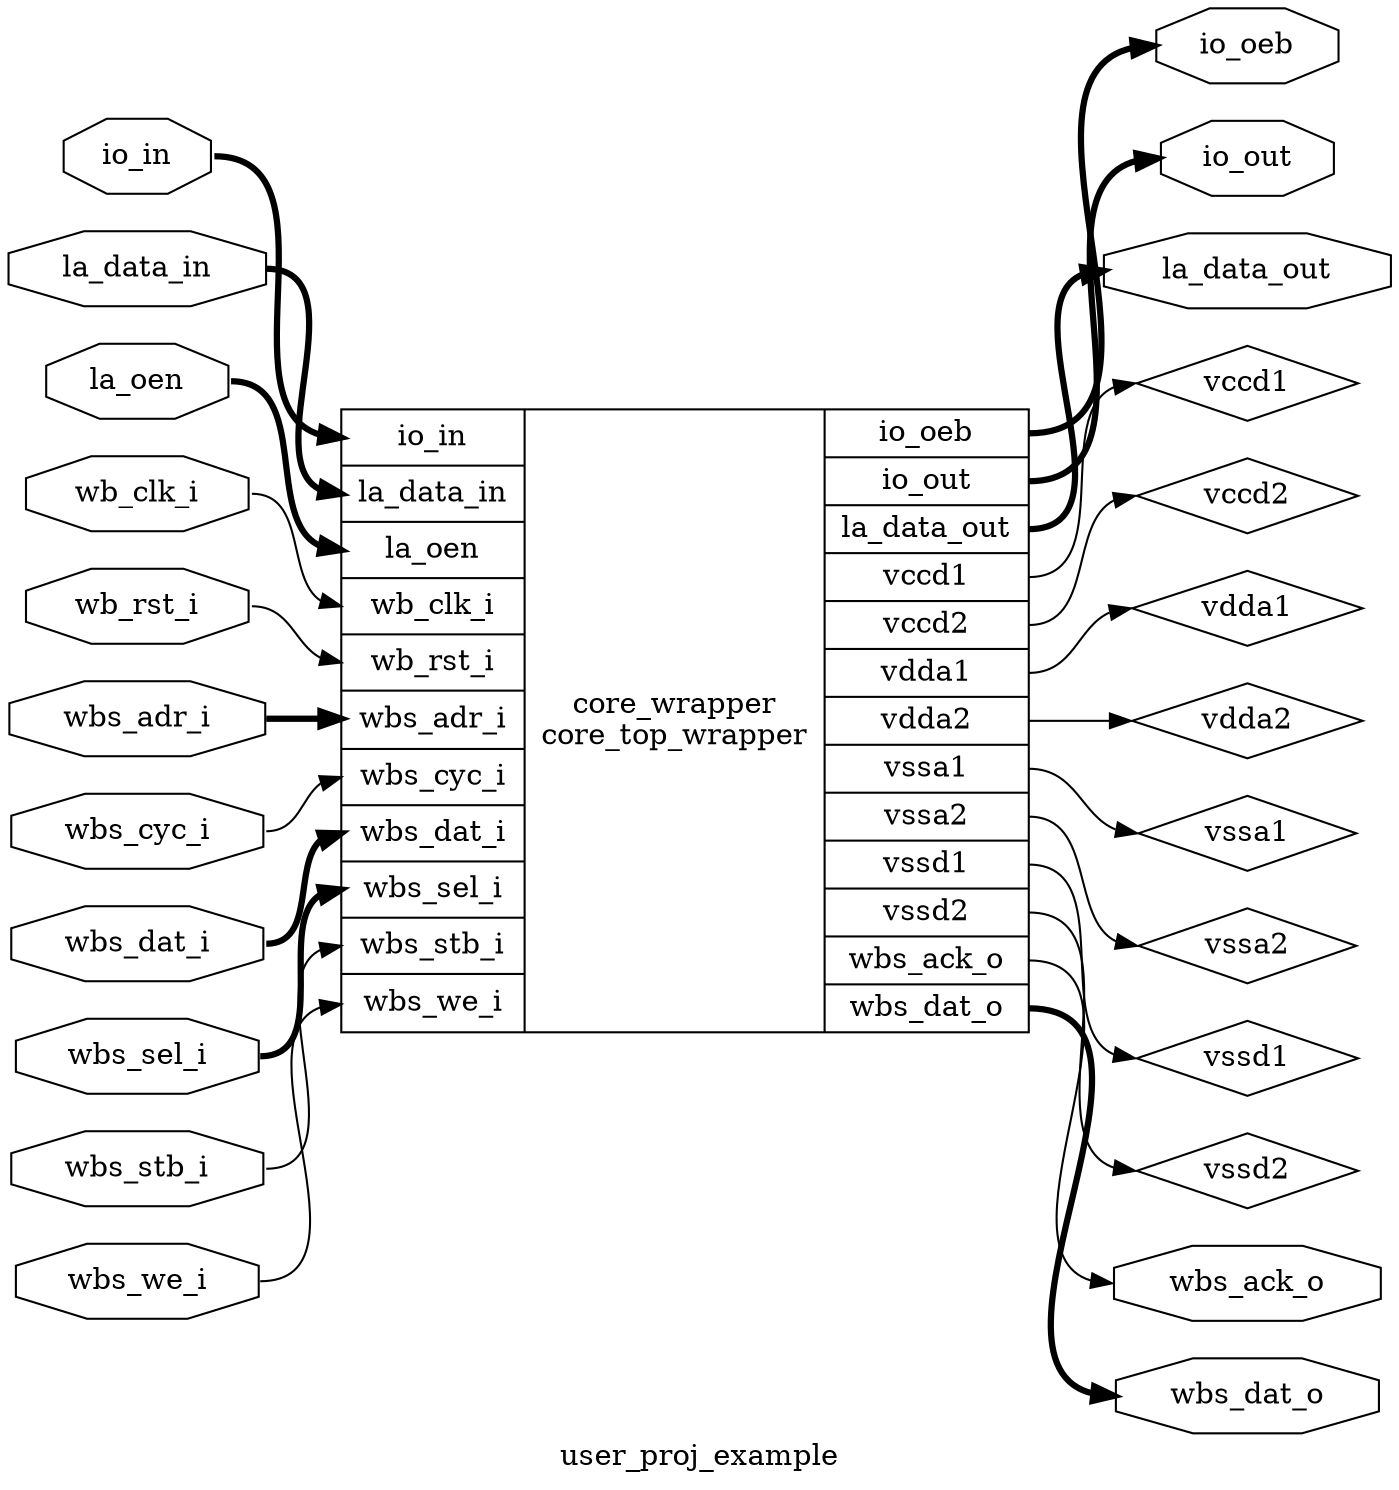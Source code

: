 digraph "user_proj_example" {
label="user_proj_example";
rankdir="LR";
remincross=true;
n1 [ shape=diamond, label="vssd2", color="black", fontcolor="black" ];
n2 [ shape=diamond, label="vssd1", color="black", fontcolor="black" ];
n3 [ shape=diamond, label="vccd2", color="black", fontcolor="black" ];
n4 [ shape=diamond, label="vccd1", color="black", fontcolor="black" ];
n5 [ shape=diamond, label="vssa2", color="black", fontcolor="black" ];
n6 [ shape=diamond, label="vssa1", color="black", fontcolor="black" ];
n7 [ shape=diamond, label="vdda2", color="black", fontcolor="black" ];
n8 [ shape=diamond, label="vdda1", color="black", fontcolor="black" ];
n9 [ shape=octagon, label="io_oeb", color="black", fontcolor="black" ];
n10 [ shape=octagon, label="io_out", color="black", fontcolor="black" ];
n11 [ shape=octagon, label="io_in", color="black", fontcolor="black" ];
n12 [ shape=octagon, label="la_oen", color="black", fontcolor="black" ];
n13 [ shape=octagon, label="la_data_out", color="black", fontcolor="black" ];
n14 [ shape=octagon, label="la_data_in", color="black", fontcolor="black" ];
n15 [ shape=octagon, label="wbs_dat_o", color="black", fontcolor="black" ];
n16 [ shape=octagon, label="wbs_ack_o", color="black", fontcolor="black" ];
n17 [ shape=octagon, label="wbs_adr_i", color="black", fontcolor="black" ];
n18 [ shape=octagon, label="wbs_dat_i", color="black", fontcolor="black" ];
n19 [ shape=octagon, label="wbs_sel_i", color="black", fontcolor="black" ];
n20 [ shape=octagon, label="wbs_we_i", color="black", fontcolor="black" ];
n21 [ shape=octagon, label="wbs_cyc_i", color="black", fontcolor="black" ];
n22 [ shape=octagon, label="wbs_stb_i", color="black", fontcolor="black" ];
n23 [ shape=octagon, label="wb_rst_i", color="black", fontcolor="black" ];
n24 [ shape=octagon, label="wb_clk_i", color="black", fontcolor="black" ];
c25 [ shape=record, label="{{<p11> io_in|<p14> la_data_in|<p12> la_oen|<p24> wb_clk_i|<p23> wb_rst_i|<p17> wbs_adr_i|<p21> wbs_cyc_i|<p18> wbs_dat_i|<p19> wbs_sel_i|<p22> wbs_stb_i|<p20> wbs_we_i}|core_wrapper\ncore_top_wrapper|{<p9> io_oeb|<p10> io_out|<p13> la_data_out|<p4> vccd1|<p3> vccd2|<p8> vdda1|<p7> vdda2|<p6> vssa1|<p5> vssa2|<p2> vssd1|<p1> vssd2|<p16> wbs_ack_o|<p15> wbs_dat_o}}" ];
c25:p1:e -> n1:w [color="black", label=""];
c25:p10:e -> n10:w [color="black", style="setlinewidth(3)", label=""];
n11:e -> c25:p11:w [color="black", style="setlinewidth(3)", label=""];
n12:e -> c25:p12:w [color="black", style="setlinewidth(3)", label=""];
c25:p13:e -> n13:w [color="black", style="setlinewidth(3)", label=""];
n14:e -> c25:p14:w [color="black", style="setlinewidth(3)", label=""];
c25:p15:e -> n15:w [color="black", style="setlinewidth(3)", label=""];
c25:p16:e -> n16:w [color="black", label=""];
n17:e -> c25:p17:w [color="black", style="setlinewidth(3)", label=""];
n18:e -> c25:p18:w [color="black", style="setlinewidth(3)", label=""];
n19:e -> c25:p19:w [color="black", style="setlinewidth(3)", label=""];
c25:p2:e -> n2:w [color="black", label=""];
n20:e -> c25:p20:w [color="black", label=""];
n21:e -> c25:p21:w [color="black", label=""];
n22:e -> c25:p22:w [color="black", label=""];
n23:e -> c25:p23:w [color="black", label=""];
n24:e -> c25:p24:w [color="black", label=""];
c25:p3:e -> n3:w [color="black", label=""];
c25:p4:e -> n4:w [color="black", label=""];
c25:p5:e -> n5:w [color="black", label=""];
c25:p6:e -> n6:w [color="black", label=""];
c25:p7:e -> n7:w [color="black", label=""];
c25:p8:e -> n8:w [color="black", label=""];
c25:p9:e -> n9:w [color="black", style="setlinewidth(3)", label=""];
}
